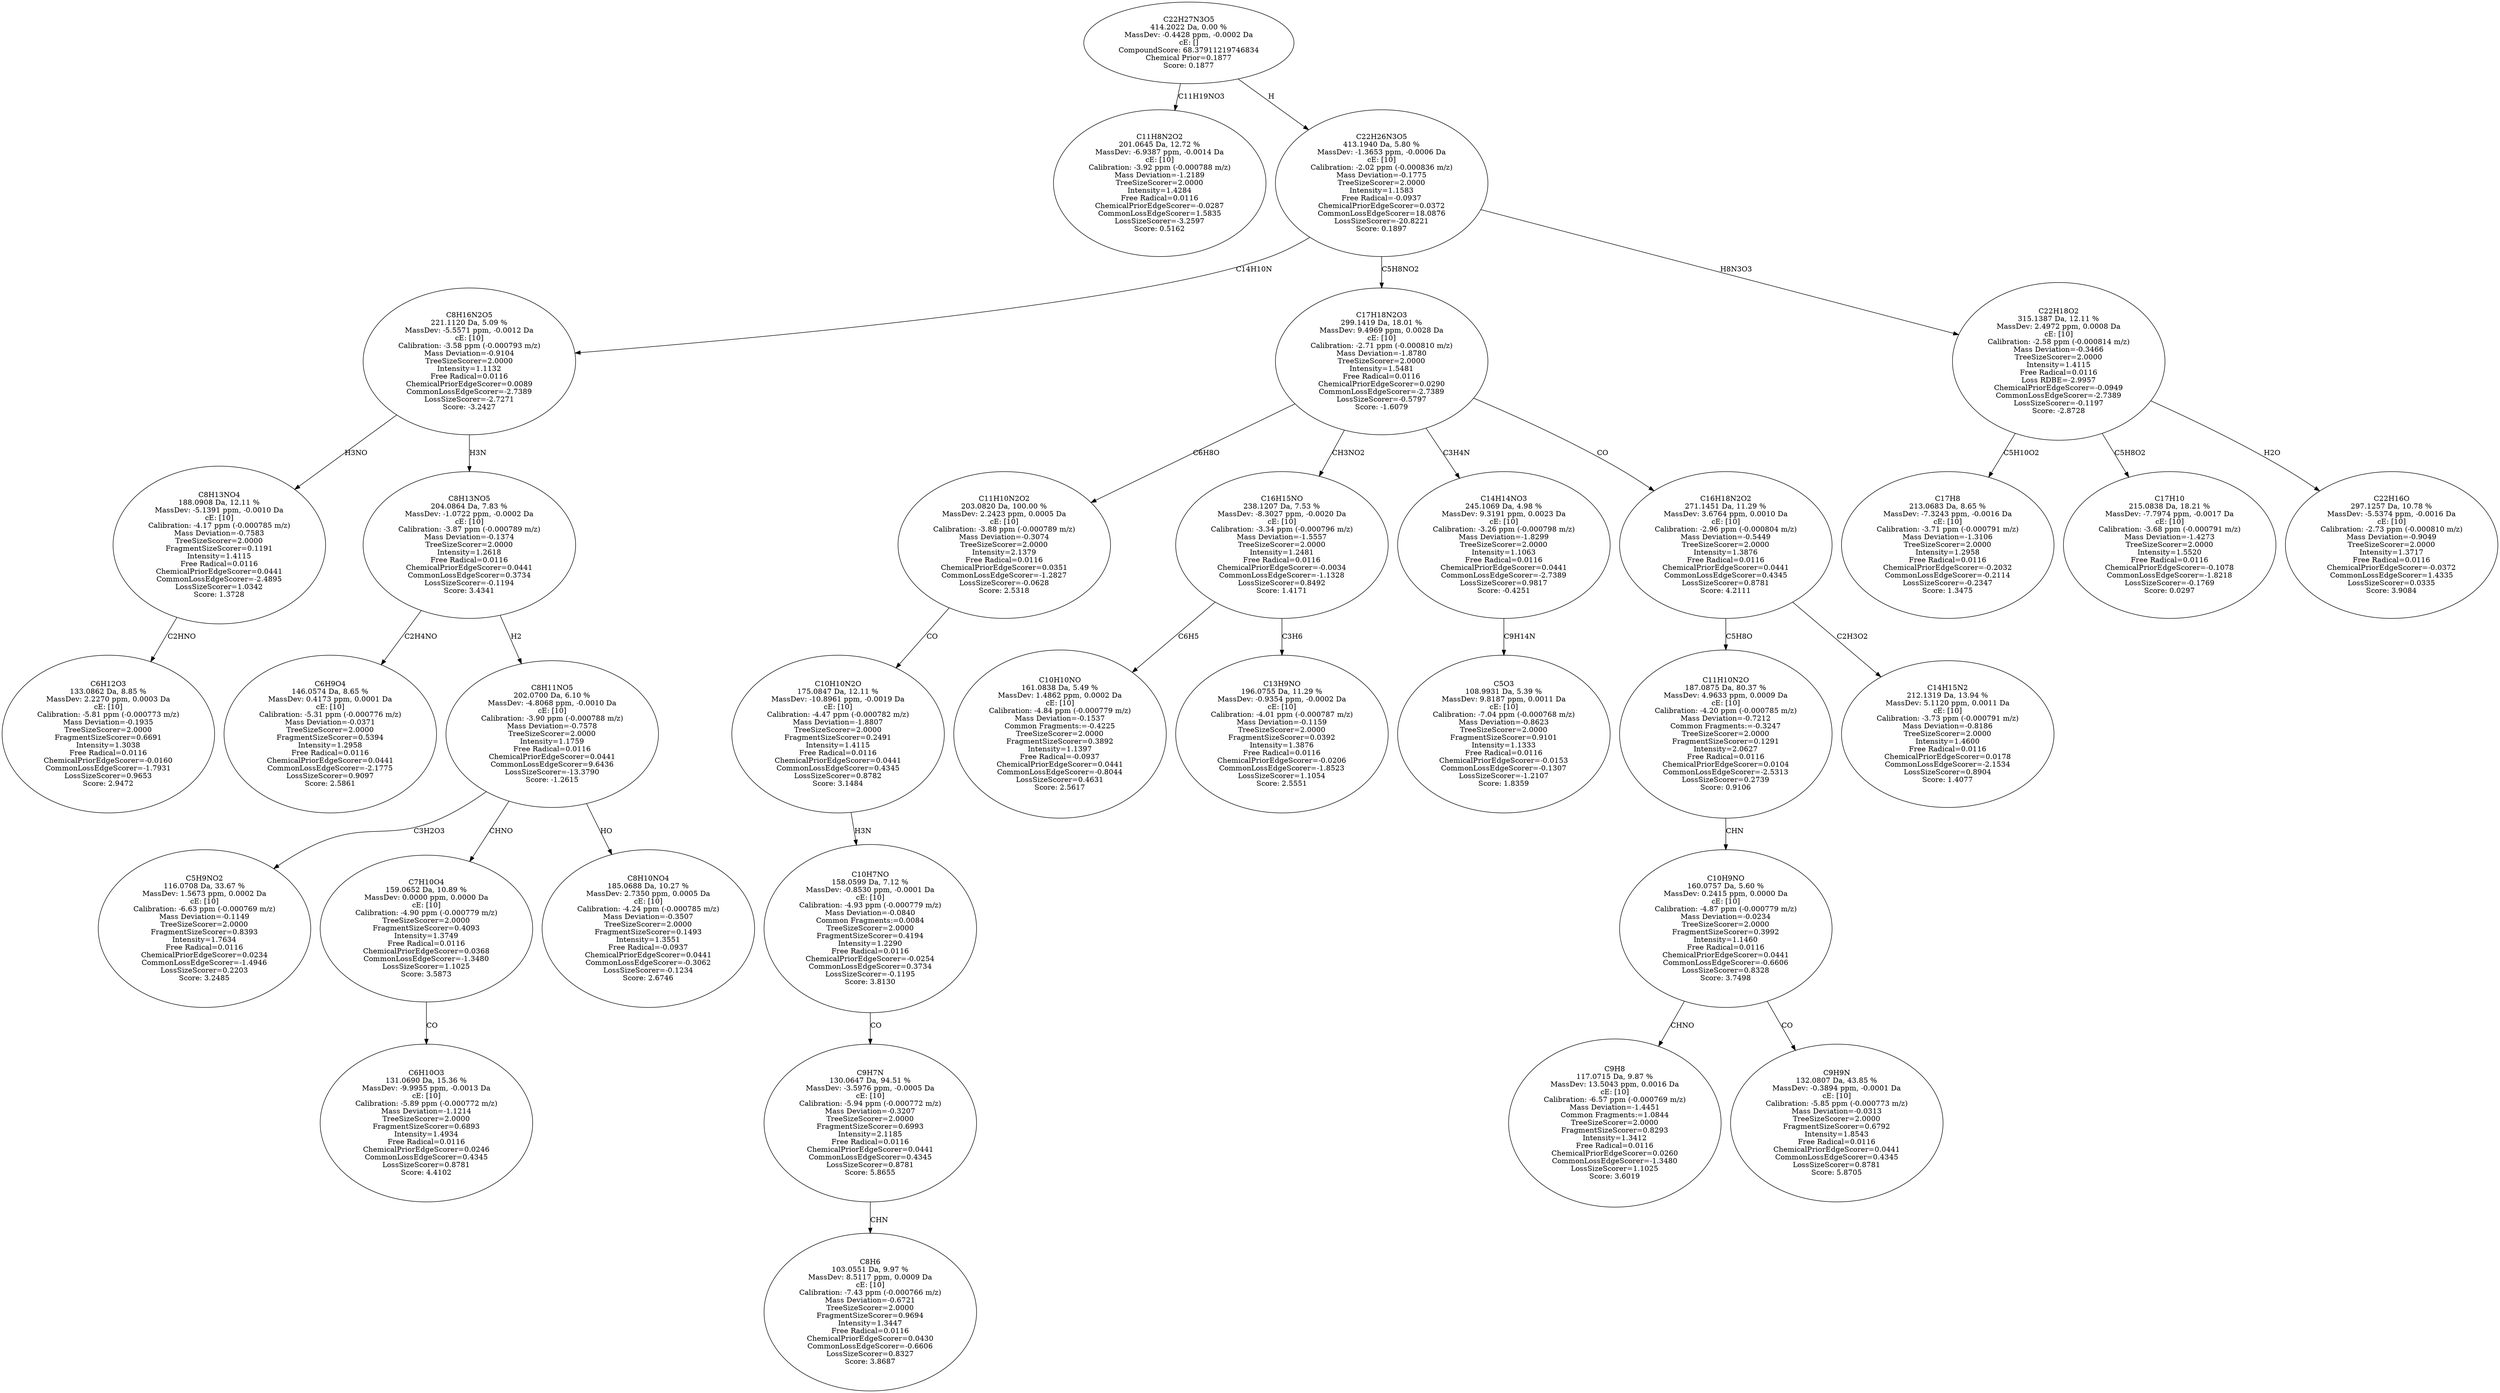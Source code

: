 strict digraph {
v1 [label="C11H8N2O2\n201.0645 Da, 12.72 %\nMassDev: -6.9387 ppm, -0.0014 Da\ncE: [10]\nCalibration: -3.92 ppm (-0.000788 m/z)\nMass Deviation=-1.2189\nTreeSizeScorer=2.0000\nIntensity=1.4284\nFree Radical=0.0116\nChemicalPriorEdgeScorer=-0.0287\nCommonLossEdgeScorer=1.5835\nLossSizeScorer=-3.2597\nScore: 0.5162"];
v2 [label="C6H12O3\n133.0862 Da, 8.85 %\nMassDev: 2.2270 ppm, 0.0003 Da\ncE: [10]\nCalibration: -5.81 ppm (-0.000773 m/z)\nMass Deviation=-0.1935\nTreeSizeScorer=2.0000\nFragmentSizeScorer=0.6691\nIntensity=1.3038\nFree Radical=0.0116\nChemicalPriorEdgeScorer=-0.0160\nCommonLossEdgeScorer=-1.7931\nLossSizeScorer=0.9653\nScore: 2.9472"];
v3 [label="C8H13NO4\n188.0908 Da, 12.11 %\nMassDev: -5.1391 ppm, -0.0010 Da\ncE: [10]\nCalibration: -4.17 ppm (-0.000785 m/z)\nMass Deviation=-0.7583\nTreeSizeScorer=2.0000\nFragmentSizeScorer=0.1191\nIntensity=1.4115\nFree Radical=0.0116\nChemicalPriorEdgeScorer=0.0441\nCommonLossEdgeScorer=-2.4895\nLossSizeScorer=1.0342\nScore: 1.3728"];
v4 [label="C6H9O4\n146.0574 Da, 8.65 %\nMassDev: 0.4173 ppm, 0.0001 Da\ncE: [10]\nCalibration: -5.31 ppm (-0.000776 m/z)\nMass Deviation=-0.0371\nTreeSizeScorer=2.0000\nFragmentSizeScorer=0.5394\nIntensity=1.2958\nFree Radical=0.0116\nChemicalPriorEdgeScorer=0.0441\nCommonLossEdgeScorer=-2.1775\nLossSizeScorer=0.9097\nScore: 2.5861"];
v5 [label="C5H9NO2\n116.0708 Da, 33.67 %\nMassDev: 1.5673 ppm, 0.0002 Da\ncE: [10]\nCalibration: -6.63 ppm (-0.000769 m/z)\nMass Deviation=-0.1149\nTreeSizeScorer=2.0000\nFragmentSizeScorer=0.8393\nIntensity=1.7634\nFree Radical=0.0116\nChemicalPriorEdgeScorer=0.0234\nCommonLossEdgeScorer=-1.4946\nLossSizeScorer=0.2203\nScore: 3.2485"];
v6 [label="C6H10O3\n131.0690 Da, 15.36 %\nMassDev: -9.9955 ppm, -0.0013 Da\ncE: [10]\nCalibration: -5.89 ppm (-0.000772 m/z)\nMass Deviation=-1.1214\nTreeSizeScorer=2.0000\nFragmentSizeScorer=0.6893\nIntensity=1.4934\nFree Radical=0.0116\nChemicalPriorEdgeScorer=0.0246\nCommonLossEdgeScorer=0.4345\nLossSizeScorer=0.8781\nScore: 4.4102"];
v7 [label="C7H10O4\n159.0652 Da, 10.89 %\nMassDev: 0.0000 ppm, 0.0000 Da\ncE: [10]\nCalibration: -4.90 ppm (-0.000779 m/z)\nTreeSizeScorer=2.0000\nFragmentSizeScorer=0.4093\nIntensity=1.3749\nFree Radical=0.0116\nChemicalPriorEdgeScorer=0.0368\nCommonLossEdgeScorer=-1.3480\nLossSizeScorer=1.1025\nScore: 3.5873"];
v8 [label="C8H10NO4\n185.0688 Da, 10.27 %\nMassDev: 2.7350 ppm, 0.0005 Da\ncE: [10]\nCalibration: -4.24 ppm (-0.000785 m/z)\nMass Deviation=-0.3507\nTreeSizeScorer=2.0000\nFragmentSizeScorer=0.1493\nIntensity=1.3551\nFree Radical=-0.0937\nChemicalPriorEdgeScorer=0.0441\nCommonLossEdgeScorer=-0.3062\nLossSizeScorer=-0.1234\nScore: 2.6746"];
v9 [label="C8H11NO5\n202.0700 Da, 6.10 %\nMassDev: -4.8068 ppm, -0.0010 Da\ncE: [10]\nCalibration: -3.90 ppm (-0.000788 m/z)\nMass Deviation=-0.7578\nTreeSizeScorer=2.0000\nIntensity=1.1759\nFree Radical=0.0116\nChemicalPriorEdgeScorer=0.0441\nCommonLossEdgeScorer=9.6436\nLossSizeScorer=-13.3790\nScore: -1.2615"];
v10 [label="C8H13NO5\n204.0864 Da, 7.83 %\nMassDev: -1.0722 ppm, -0.0002 Da\ncE: [10]\nCalibration: -3.87 ppm (-0.000789 m/z)\nMass Deviation=-0.1374\nTreeSizeScorer=2.0000\nIntensity=1.2618\nFree Radical=0.0116\nChemicalPriorEdgeScorer=0.0441\nCommonLossEdgeScorer=0.3734\nLossSizeScorer=-0.1194\nScore: 3.4341"];
v11 [label="C8H16N2O5\n221.1120 Da, 5.09 %\nMassDev: -5.5571 ppm, -0.0012 Da\ncE: [10]\nCalibration: -3.58 ppm (-0.000793 m/z)\nMass Deviation=-0.9104\nTreeSizeScorer=2.0000\nIntensity=1.1132\nFree Radical=0.0116\nChemicalPriorEdgeScorer=0.0089\nCommonLossEdgeScorer=-2.7389\nLossSizeScorer=-2.7271\nScore: -3.2427"];
v12 [label="C8H6\n103.0551 Da, 9.97 %\nMassDev: 8.5117 ppm, 0.0009 Da\ncE: [10]\nCalibration: -7.43 ppm (-0.000766 m/z)\nMass Deviation=-0.6721\nTreeSizeScorer=2.0000\nFragmentSizeScorer=0.9694\nIntensity=1.3447\nFree Radical=0.0116\nChemicalPriorEdgeScorer=0.0430\nCommonLossEdgeScorer=-0.6606\nLossSizeScorer=0.8327\nScore: 3.8687"];
v13 [label="C9H7N\n130.0647 Da, 94.51 %\nMassDev: -3.5976 ppm, -0.0005 Da\ncE: [10]\nCalibration: -5.94 ppm (-0.000772 m/z)\nMass Deviation=-0.3207\nTreeSizeScorer=2.0000\nFragmentSizeScorer=0.6993\nIntensity=2.1185\nFree Radical=0.0116\nChemicalPriorEdgeScorer=0.0441\nCommonLossEdgeScorer=0.4345\nLossSizeScorer=0.8781\nScore: 5.8655"];
v14 [label="C10H7NO\n158.0599 Da, 7.12 %\nMassDev: -0.8530 ppm, -0.0001 Da\ncE: [10]\nCalibration: -4.93 ppm (-0.000779 m/z)\nMass Deviation=-0.0840\nCommon Fragments:=0.0084\nTreeSizeScorer=2.0000\nFragmentSizeScorer=0.4194\nIntensity=1.2290\nFree Radical=0.0116\nChemicalPriorEdgeScorer=-0.0254\nCommonLossEdgeScorer=0.3734\nLossSizeScorer=-0.1195\nScore: 3.8130"];
v15 [label="C10H10N2O\n175.0847 Da, 12.11 %\nMassDev: -10.8961 ppm, -0.0019 Da\ncE: [10]\nCalibration: -4.47 ppm (-0.000782 m/z)\nMass Deviation=-1.8807\nTreeSizeScorer=2.0000\nFragmentSizeScorer=0.2491\nIntensity=1.4115\nFree Radical=0.0116\nChemicalPriorEdgeScorer=0.0441\nCommonLossEdgeScorer=0.4345\nLossSizeScorer=0.8782\nScore: 3.1484"];
v16 [label="C11H10N2O2\n203.0820 Da, 100.00 %\nMassDev: 2.2423 ppm, 0.0005 Da\ncE: [10]\nCalibration: -3.88 ppm (-0.000789 m/z)\nMass Deviation=-0.3074\nTreeSizeScorer=2.0000\nIntensity=2.1379\nFree Radical=0.0116\nChemicalPriorEdgeScorer=0.0351\nCommonLossEdgeScorer=-1.2827\nLossSizeScorer=-0.0628\nScore: 2.5318"];
v17 [label="C10H10NO\n161.0838 Da, 5.49 %\nMassDev: 1.4862 ppm, 0.0002 Da\ncE: [10]\nCalibration: -4.84 ppm (-0.000779 m/z)\nMass Deviation=-0.1537\nCommon Fragments:=-0.4225\nTreeSizeScorer=2.0000\nFragmentSizeScorer=0.3892\nIntensity=1.1397\nFree Radical=-0.0937\nChemicalPriorEdgeScorer=0.0441\nCommonLossEdgeScorer=-0.8044\nLossSizeScorer=0.4631\nScore: 2.5617"];
v18 [label="C13H9NO\n196.0755 Da, 11.29 %\nMassDev: -0.9354 ppm, -0.0002 Da\ncE: [10]\nCalibration: -4.01 ppm (-0.000787 m/z)\nMass Deviation=-0.1159\nTreeSizeScorer=2.0000\nFragmentSizeScorer=0.0392\nIntensity=1.3876\nFree Radical=0.0116\nChemicalPriorEdgeScorer=-0.0206\nCommonLossEdgeScorer=-1.8523\nLossSizeScorer=1.1054\nScore: 2.5551"];
v19 [label="C16H15NO\n238.1207 Da, 7.53 %\nMassDev: -8.3027 ppm, -0.0020 Da\ncE: [10]\nCalibration: -3.34 ppm (-0.000796 m/z)\nMass Deviation=-1.5557\nTreeSizeScorer=2.0000\nIntensity=1.2481\nFree Radical=0.0116\nChemicalPriorEdgeScorer=-0.0034\nCommonLossEdgeScorer=-1.1328\nLossSizeScorer=0.8492\nScore: 1.4171"];
v20 [label="C5O3\n108.9931 Da, 5.39 %\nMassDev: 9.8187 ppm, 0.0011 Da\ncE: [10]\nCalibration: -7.04 ppm (-0.000768 m/z)\nMass Deviation=-0.8623\nTreeSizeScorer=2.0000\nFragmentSizeScorer=0.9101\nIntensity=1.1333\nFree Radical=0.0116\nChemicalPriorEdgeScorer=-0.0153\nCommonLossEdgeScorer=-0.1307\nLossSizeScorer=-1.2107\nScore: 1.8359"];
v21 [label="C14H14NO3\n245.1069 Da, 4.98 %\nMassDev: 9.3191 ppm, 0.0023 Da\ncE: [10]\nCalibration: -3.26 ppm (-0.000798 m/z)\nMass Deviation=-1.8299\nTreeSizeScorer=2.0000\nIntensity=1.1063\nFree Radical=0.0116\nChemicalPriorEdgeScorer=0.0441\nCommonLossEdgeScorer=-2.7389\nLossSizeScorer=0.9817\nScore: -0.4251"];
v22 [label="C9H8\n117.0715 Da, 9.87 %\nMassDev: 13.5043 ppm, 0.0016 Da\ncE: [10]\nCalibration: -6.57 ppm (-0.000769 m/z)\nMass Deviation=-1.4451\nCommon Fragments:=1.0844\nTreeSizeScorer=2.0000\nFragmentSizeScorer=0.8293\nIntensity=1.3412\nFree Radical=0.0116\nChemicalPriorEdgeScorer=0.0260\nCommonLossEdgeScorer=-1.3480\nLossSizeScorer=1.1025\nScore: 3.6019"];
v23 [label="C9H9N\n132.0807 Da, 43.85 %\nMassDev: -0.3894 ppm, -0.0001 Da\ncE: [10]\nCalibration: -5.85 ppm (-0.000773 m/z)\nMass Deviation=-0.0313\nTreeSizeScorer=2.0000\nFragmentSizeScorer=0.6792\nIntensity=1.8543\nFree Radical=0.0116\nChemicalPriorEdgeScorer=0.0441\nCommonLossEdgeScorer=0.4345\nLossSizeScorer=0.8781\nScore: 5.8705"];
v24 [label="C10H9NO\n160.0757 Da, 5.60 %\nMassDev: 0.2415 ppm, 0.0000 Da\ncE: [10]\nCalibration: -4.87 ppm (-0.000779 m/z)\nMass Deviation=-0.0234\nTreeSizeScorer=2.0000\nFragmentSizeScorer=0.3992\nIntensity=1.1460\nFree Radical=0.0116\nChemicalPriorEdgeScorer=0.0441\nCommonLossEdgeScorer=-0.6606\nLossSizeScorer=0.8328\nScore: 3.7498"];
v25 [label="C11H10N2O\n187.0875 Da, 80.37 %\nMassDev: 4.9633 ppm, 0.0009 Da\ncE: [10]\nCalibration: -4.20 ppm (-0.000785 m/z)\nMass Deviation=-0.7212\nCommon Fragments:=-0.3247\nTreeSizeScorer=2.0000\nFragmentSizeScorer=0.1291\nIntensity=2.0627\nFree Radical=0.0116\nChemicalPriorEdgeScorer=0.0104\nCommonLossEdgeScorer=-2.5313\nLossSizeScorer=0.2739\nScore: 0.9106"];
v26 [label="C14H15N2\n212.1319 Da, 13.94 %\nMassDev: 5.1120 ppm, 0.0011 Da\ncE: [10]\nCalibration: -3.73 ppm (-0.000791 m/z)\nMass Deviation=-0.8186\nTreeSizeScorer=2.0000\nIntensity=1.4600\nFree Radical=0.0116\nChemicalPriorEdgeScorer=0.0178\nCommonLossEdgeScorer=-2.1534\nLossSizeScorer=0.8904\nScore: 1.4077"];
v27 [label="C16H18N2O2\n271.1451 Da, 11.29 %\nMassDev: 3.6764 ppm, 0.0010 Da\ncE: [10]\nCalibration: -2.96 ppm (-0.000804 m/z)\nMass Deviation=-0.5449\nTreeSizeScorer=2.0000\nIntensity=1.3876\nFree Radical=0.0116\nChemicalPriorEdgeScorer=0.0441\nCommonLossEdgeScorer=0.4345\nLossSizeScorer=0.8781\nScore: 4.2111"];
v28 [label="C17H18N2O3\n299.1419 Da, 18.01 %\nMassDev: 9.4969 ppm, 0.0028 Da\ncE: [10]\nCalibration: -2.71 ppm (-0.000810 m/z)\nMass Deviation=-1.8780\nTreeSizeScorer=2.0000\nIntensity=1.5481\nFree Radical=0.0116\nChemicalPriorEdgeScorer=0.0290\nCommonLossEdgeScorer=-2.7389\nLossSizeScorer=-0.5797\nScore: -1.6079"];
v29 [label="C17H8\n213.0683 Da, 8.65 %\nMassDev: -7.3243 ppm, -0.0016 Da\ncE: [10]\nCalibration: -3.71 ppm (-0.000791 m/z)\nMass Deviation=-1.3106\nTreeSizeScorer=2.0000\nIntensity=1.2958\nFree Radical=0.0116\nChemicalPriorEdgeScorer=-0.2032\nCommonLossEdgeScorer=-0.2114\nLossSizeScorer=-0.2347\nScore: 1.3475"];
v30 [label="C17H10\n215.0838 Da, 18.21 %\nMassDev: -7.7974 ppm, -0.0017 Da\ncE: [10]\nCalibration: -3.68 ppm (-0.000791 m/z)\nMass Deviation=-1.4273\nTreeSizeScorer=2.0000\nIntensity=1.5520\nFree Radical=0.0116\nChemicalPriorEdgeScorer=-0.1078\nCommonLossEdgeScorer=-1.8218\nLossSizeScorer=-0.1769\nScore: 0.0297"];
v31 [label="C22H16O\n297.1257 Da, 10.78 %\nMassDev: -5.5374 ppm, -0.0016 Da\ncE: [10]\nCalibration: -2.73 ppm (-0.000810 m/z)\nMass Deviation=-0.9049\nTreeSizeScorer=2.0000\nIntensity=1.3717\nFree Radical=0.0116\nChemicalPriorEdgeScorer=-0.0372\nCommonLossEdgeScorer=1.4335\nLossSizeScorer=0.0335\nScore: 3.9084"];
v32 [label="C22H18O2\n315.1387 Da, 12.11 %\nMassDev: 2.4972 ppm, 0.0008 Da\ncE: [10]\nCalibration: -2.58 ppm (-0.000814 m/z)\nMass Deviation=-0.3466\nTreeSizeScorer=2.0000\nIntensity=1.4115\nFree Radical=0.0116\nLoss RDBE=-2.9957\nChemicalPriorEdgeScorer=-0.0949\nCommonLossEdgeScorer=-2.7389\nLossSizeScorer=-0.1197\nScore: -2.8728"];
v33 [label="C22H26N3O5\n413.1940 Da, 5.80 %\nMassDev: -1.3653 ppm, -0.0006 Da\ncE: [10]\nCalibration: -2.02 ppm (-0.000836 m/z)\nMass Deviation=-0.1775\nTreeSizeScorer=2.0000\nIntensity=1.1583\nFree Radical=-0.0937\nChemicalPriorEdgeScorer=0.0372\nCommonLossEdgeScorer=18.0876\nLossSizeScorer=-20.8221\nScore: 0.1897"];
v34 [label="C22H27N3O5\n414.2022 Da, 0.00 %\nMassDev: -0.4428 ppm, -0.0002 Da\ncE: []\nCompoundScore: 68.37911219746834\nChemical Prior=0.1877\nScore: 0.1877"];
v34 -> v1 [label="C11H19NO3"];
v3 -> v2 [label="C2HNO"];
v11 -> v3 [label="H3NO"];
v10 -> v4 [label="C2H4NO"];
v9 -> v5 [label="C3H2O3"];
v7 -> v6 [label="CO"];
v9 -> v7 [label="CHNO"];
v9 -> v8 [label="HO"];
v10 -> v9 [label="H2"];
v11 -> v10 [label="H3N"];
v33 -> v11 [label="C14H10N"];
v13 -> v12 [label="CHN"];
v14 -> v13 [label="CO"];
v15 -> v14 [label="H3N"];
v16 -> v15 [label="CO"];
v28 -> v16 [label="C6H8O"];
v19 -> v17 [label="C6H5"];
v19 -> v18 [label="C3H6"];
v28 -> v19 [label="CH3NO2"];
v21 -> v20 [label="C9H14N"];
v28 -> v21 [label="C3H4N"];
v24 -> v22 [label="CHNO"];
v24 -> v23 [label="CO"];
v25 -> v24 [label="CHN"];
v27 -> v25 [label="C5H8O"];
v27 -> v26 [label="C2H3O2"];
v28 -> v27 [label="CO"];
v33 -> v28 [label="C5H8NO2"];
v32 -> v29 [label="C5H10O2"];
v32 -> v30 [label="C5H8O2"];
v32 -> v31 [label="H2O"];
v33 -> v32 [label="H8N3O3"];
v34 -> v33 [label="H"];
}